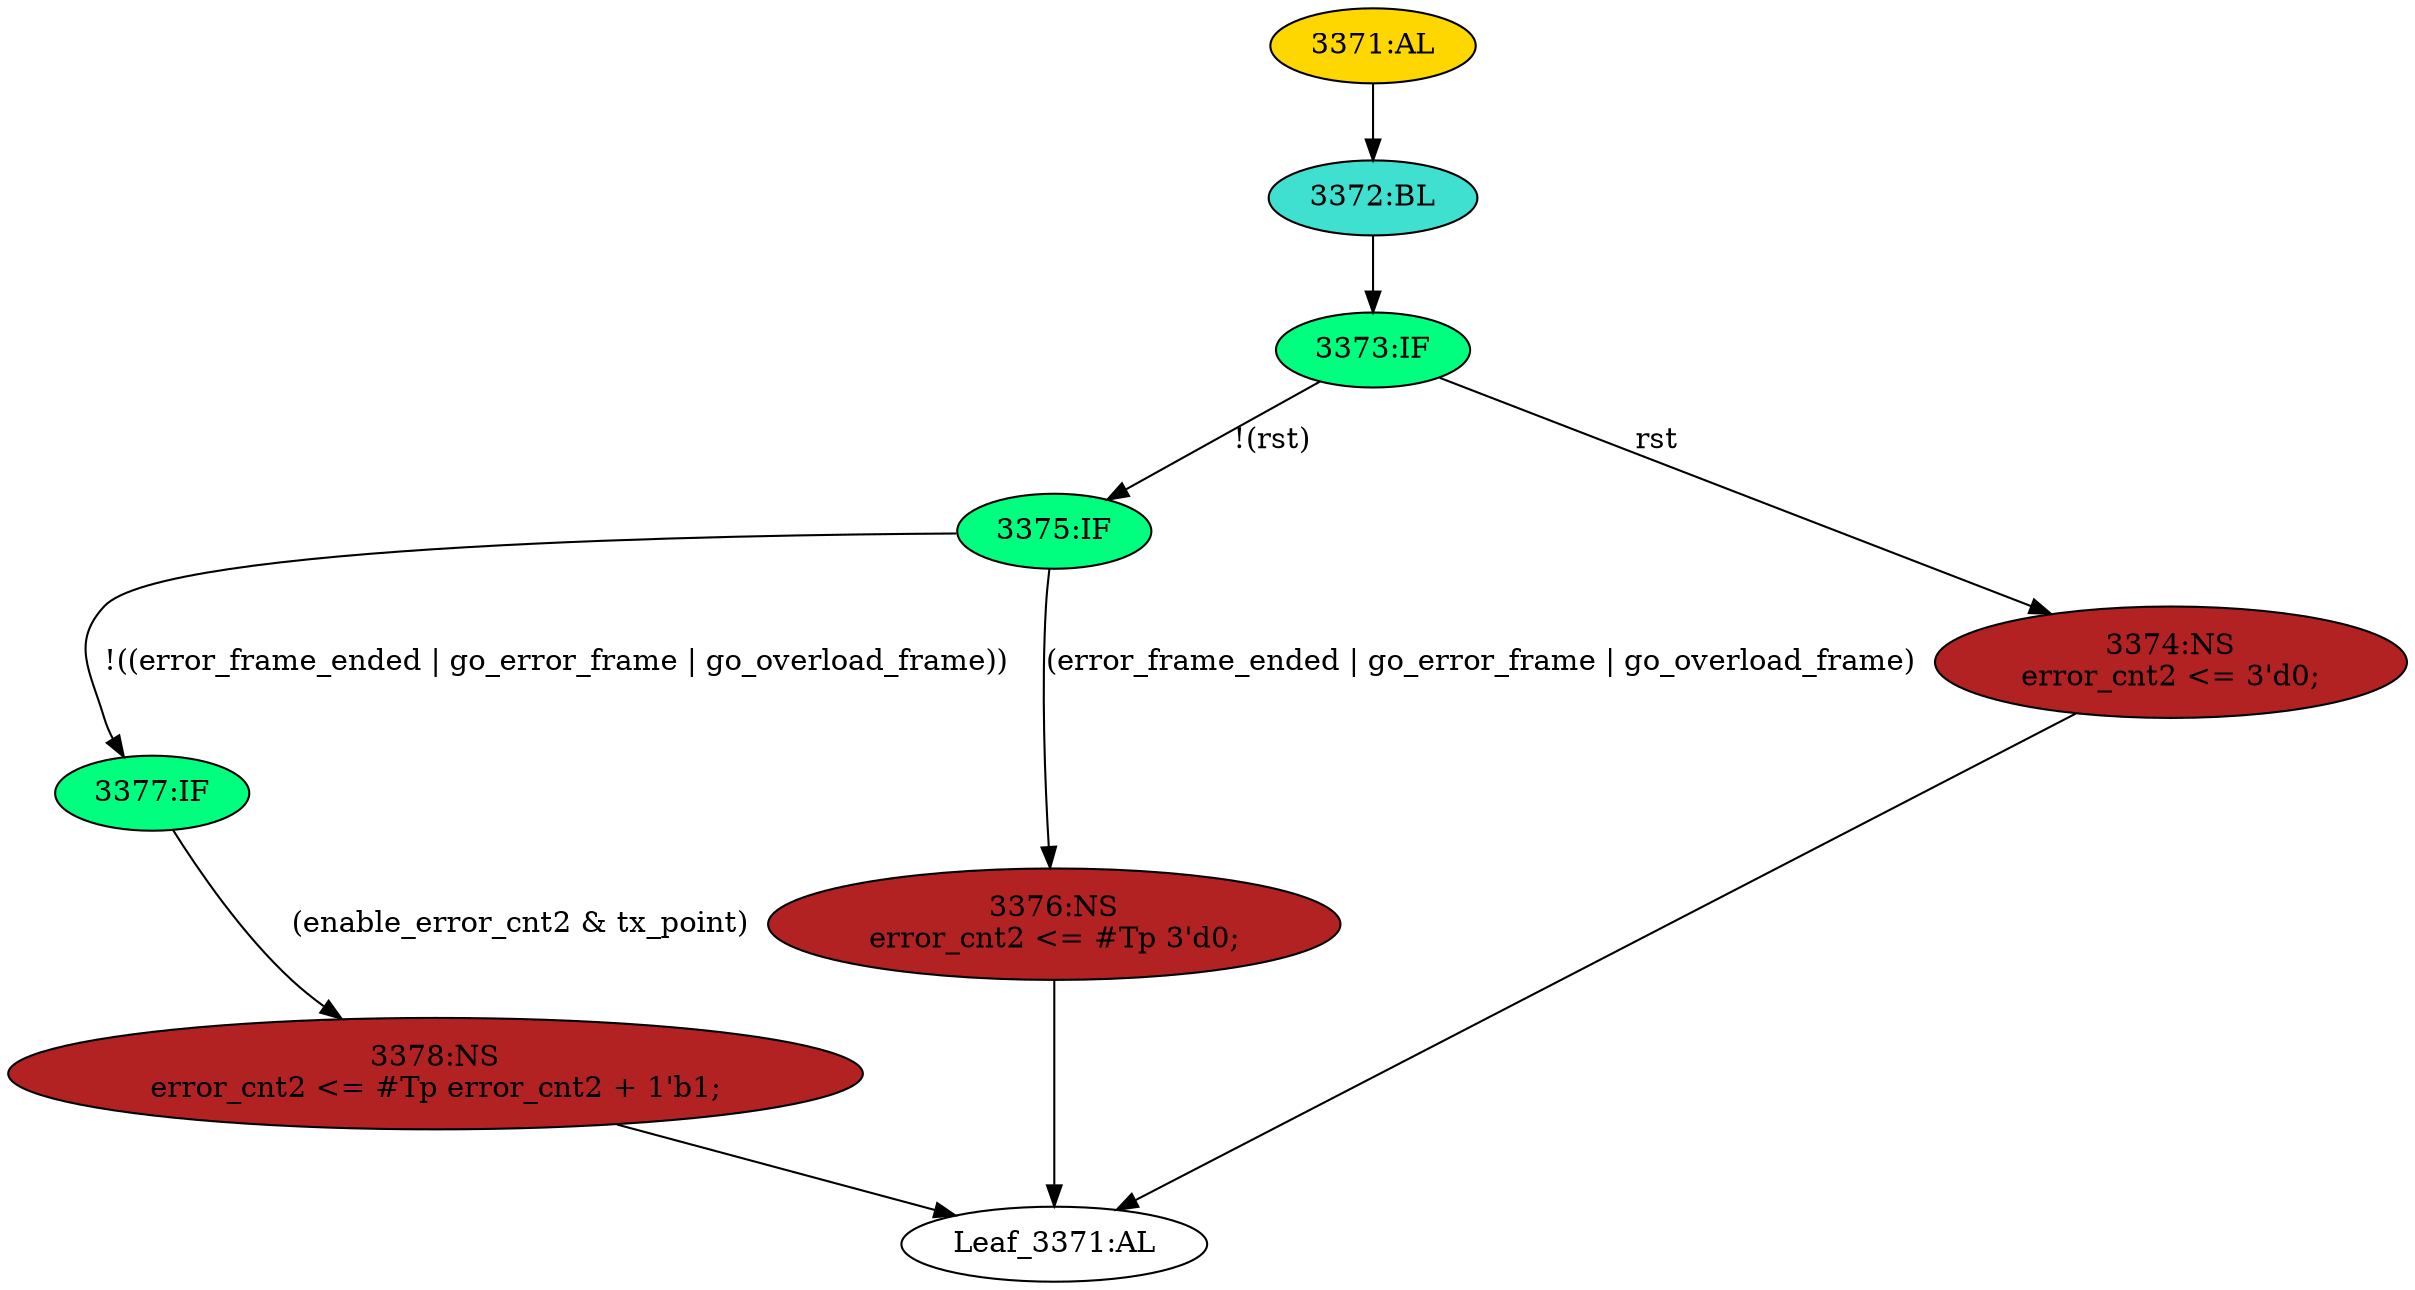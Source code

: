 strict digraph "" {
	node [label="\N"];
	"3372:BL"	 [ast="<pyverilog.vparser.ast.Block object at 0x7f44f6953890>",
		fillcolor=turquoise,
		label="3372:BL",
		statements="[]",
		style=filled,
		typ=Block];
	"3373:IF"	 [ast="<pyverilog.vparser.ast.IfStatement object at 0x7f44f69538d0>",
		fillcolor=springgreen,
		label="3373:IF",
		statements="[]",
		style=filled,
		typ=IfStatement];
	"3372:BL" -> "3373:IF"	 [cond="[]",
		lineno=None];
	"3371:AL"	 [ast="<pyverilog.vparser.ast.Always object at 0x7f44f6b21250>",
		clk_sens=True,
		fillcolor=gold,
		label="3371:AL",
		sens="['clk', 'rst']",
		statements="[]",
		style=filled,
		typ=Always,
		use_var="['enable_error_cnt2', 'error_cnt2', 'go_overload_frame', 'go_error_frame', 'tx_point', 'error_frame_ended', 'rst']"];
	"3371:AL" -> "3372:BL"	 [cond="[]",
		lineno=None];
	"3375:IF"	 [ast="<pyverilog.vparser.ast.IfStatement object at 0x7f44f6953910>",
		fillcolor=springgreen,
		label="3375:IF",
		statements="[]",
		style=filled,
		typ=IfStatement];
	"3377:IF"	 [ast="<pyverilog.vparser.ast.IfStatement object at 0x7f44f6953950>",
		fillcolor=springgreen,
		label="3377:IF",
		statements="[]",
		style=filled,
		typ=IfStatement];
	"3375:IF" -> "3377:IF"	 [cond="['error_frame_ended', 'go_error_frame', 'go_overload_frame']",
		label="!((error_frame_ended | go_error_frame | go_overload_frame))",
		lineno=3375];
	"3376:NS"	 [ast="<pyverilog.vparser.ast.NonblockingSubstitution object at 0x7f44f6953cd0>",
		fillcolor=firebrick,
		label="3376:NS
error_cnt2 <= #Tp 3'd0;",
		statements="[<pyverilog.vparser.ast.NonblockingSubstitution object at 0x7f44f6953cd0>]",
		style=filled,
		typ=NonblockingSubstitution];
	"3375:IF" -> "3376:NS"	 [cond="['error_frame_ended', 'go_error_frame', 'go_overload_frame']",
		label="(error_frame_ended | go_error_frame | go_overload_frame)",
		lineno=3375];
	"3373:IF" -> "3375:IF"	 [cond="['rst']",
		label="!(rst)",
		lineno=3373];
	"3374:NS"	 [ast="<pyverilog.vparser.ast.NonblockingSubstitution object at 0x7f44f6b210d0>",
		fillcolor=firebrick,
		label="3374:NS
error_cnt2 <= 3'd0;",
		statements="[<pyverilog.vparser.ast.NonblockingSubstitution object at 0x7f44f6b210d0>]",
		style=filled,
		typ=NonblockingSubstitution];
	"3373:IF" -> "3374:NS"	 [cond="['rst']",
		label=rst,
		lineno=3373];
	"3378:NS"	 [ast="<pyverilog.vparser.ast.NonblockingSubstitution object at 0x7f44f6953990>",
		fillcolor=firebrick,
		label="3378:NS
error_cnt2 <= #Tp error_cnt2 + 1'b1;",
		statements="[<pyverilog.vparser.ast.NonblockingSubstitution object at 0x7f44f6953990>]",
		style=filled,
		typ=NonblockingSubstitution];
	"Leaf_3371:AL"	 [def_var="['error_cnt2']",
		label="Leaf_3371:AL"];
	"3378:NS" -> "Leaf_3371:AL"	 [cond="[]",
		lineno=None];
	"3374:NS" -> "Leaf_3371:AL"	 [cond="[]",
		lineno=None];
	"3377:IF" -> "3378:NS"	 [cond="['enable_error_cnt2', 'tx_point']",
		label="(enable_error_cnt2 & tx_point)",
		lineno=3377];
	"3376:NS" -> "Leaf_3371:AL"	 [cond="[]",
		lineno=None];
}
